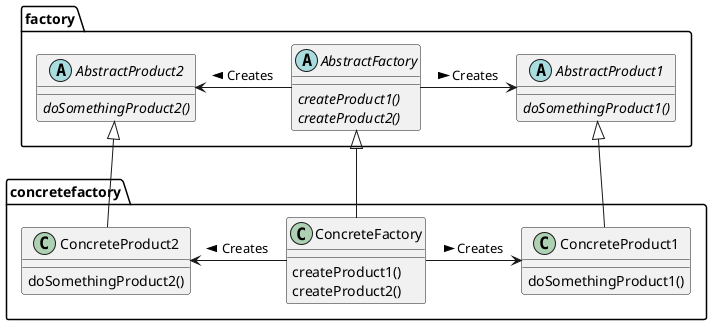 @startuml

package factory <<folder>> {
	abstract class AbstractFactory{
		{abstract} createProduct1()
		{abstract} createProduct2()
	}

	abstract class AbstractProduct1 {
		{abstract} doSomethingProduct1()
	}

	abstract class AbstractProduct2 {
		{abstract} doSomethingProduct2()
	}
}

package concretefactory <<folder>> {
	class ConcreteFactory {
		createProduct1()
		createProduct2()
	}

	class ConcreteProduct1 {
		doSomethingProduct1()
	}

	class ConcreteProduct2 {
		doSomethingProduct2()
	}
}

AbstractFactory <|-- ConcreteFactory
AbstractProduct1 <|-- ConcreteProduct1
AbstractProduct2 <|-- ConcreteProduct2

AbstractProduct1 <-left- AbstractFactory : < Creates
AbstractProduct2 <-right- AbstractFactory : < Creates

ConcreteProduct1 <-left- ConcreteFactory : < Creates
ConcreteProduct2 <-right- ConcreteFactory : < Creates

@enduml